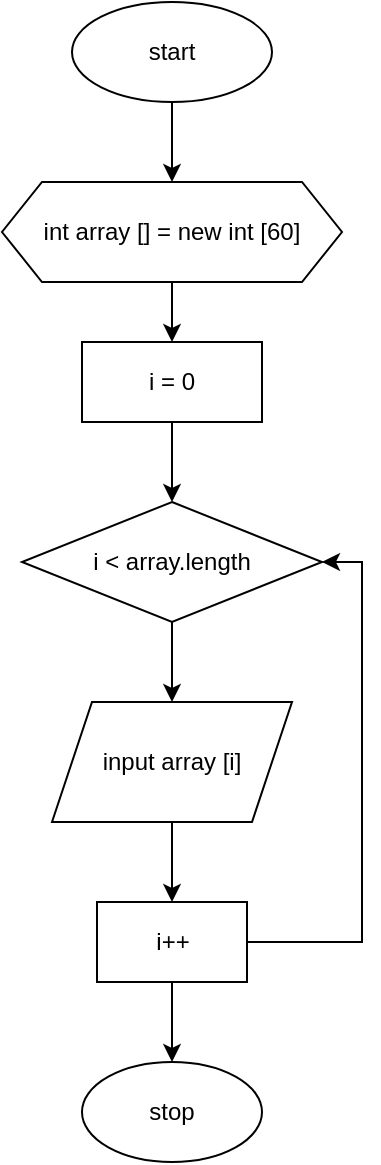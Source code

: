 <mxfile version="21.7.5" type="device">
  <diagram id="C5RBs43oDa-KdzZeNtuy" name="Page-1">
    <mxGraphModel dx="1700" dy="827" grid="1" gridSize="10" guides="1" tooltips="1" connect="1" arrows="1" fold="1" page="1" pageScale="1" pageWidth="827" pageHeight="1169" math="0" shadow="0">
      <root>
        <mxCell id="WIyWlLk6GJQsqaUBKTNV-0" />
        <mxCell id="WIyWlLk6GJQsqaUBKTNV-1" parent="WIyWlLk6GJQsqaUBKTNV-0" />
        <mxCell id="GgZVNmPCMcxNd7WETc2Y-8" value="" style="edgeStyle=orthogonalEdgeStyle;rounded=0;orthogonalLoop=1;jettySize=auto;html=1;" edge="1" parent="WIyWlLk6GJQsqaUBKTNV-1" source="GgZVNmPCMcxNd7WETc2Y-0" target="GgZVNmPCMcxNd7WETc2Y-1">
          <mxGeometry relative="1" as="geometry" />
        </mxCell>
        <mxCell id="GgZVNmPCMcxNd7WETc2Y-0" value="start" style="ellipse;whiteSpace=wrap;html=1;" vertex="1" parent="WIyWlLk6GJQsqaUBKTNV-1">
          <mxGeometry x="280" y="30" width="100" height="50" as="geometry" />
        </mxCell>
        <mxCell id="GgZVNmPCMcxNd7WETc2Y-9" value="" style="edgeStyle=orthogonalEdgeStyle;rounded=0;orthogonalLoop=1;jettySize=auto;html=1;" edge="1" parent="WIyWlLk6GJQsqaUBKTNV-1" source="GgZVNmPCMcxNd7WETc2Y-1" target="GgZVNmPCMcxNd7WETc2Y-2">
          <mxGeometry relative="1" as="geometry" />
        </mxCell>
        <mxCell id="GgZVNmPCMcxNd7WETc2Y-1" value="int array [] = new int [60]" style="shape=hexagon;perimeter=hexagonPerimeter2;whiteSpace=wrap;html=1;fixedSize=1;" vertex="1" parent="WIyWlLk6GJQsqaUBKTNV-1">
          <mxGeometry x="245" y="120" width="170" height="50" as="geometry" />
        </mxCell>
        <mxCell id="GgZVNmPCMcxNd7WETc2Y-10" value="" style="edgeStyle=orthogonalEdgeStyle;rounded=0;orthogonalLoop=1;jettySize=auto;html=1;" edge="1" parent="WIyWlLk6GJQsqaUBKTNV-1" source="GgZVNmPCMcxNd7WETc2Y-2" target="GgZVNmPCMcxNd7WETc2Y-4">
          <mxGeometry relative="1" as="geometry" />
        </mxCell>
        <mxCell id="GgZVNmPCMcxNd7WETc2Y-2" value="i = 0" style="rounded=0;whiteSpace=wrap;html=1;" vertex="1" parent="WIyWlLk6GJQsqaUBKTNV-1">
          <mxGeometry x="285" y="200" width="90" height="40" as="geometry" />
        </mxCell>
        <mxCell id="GgZVNmPCMcxNd7WETc2Y-11" value="" style="edgeStyle=orthogonalEdgeStyle;rounded=0;orthogonalLoop=1;jettySize=auto;html=1;" edge="1" parent="WIyWlLk6GJQsqaUBKTNV-1" source="GgZVNmPCMcxNd7WETc2Y-4" target="GgZVNmPCMcxNd7WETc2Y-5">
          <mxGeometry relative="1" as="geometry" />
        </mxCell>
        <mxCell id="GgZVNmPCMcxNd7WETc2Y-4" value="i &amp;lt; array.length" style="rhombus;whiteSpace=wrap;html=1;" vertex="1" parent="WIyWlLk6GJQsqaUBKTNV-1">
          <mxGeometry x="255" y="280" width="150" height="60" as="geometry" />
        </mxCell>
        <mxCell id="GgZVNmPCMcxNd7WETc2Y-12" value="" style="edgeStyle=orthogonalEdgeStyle;rounded=0;orthogonalLoop=1;jettySize=auto;html=1;" edge="1" parent="WIyWlLk6GJQsqaUBKTNV-1" source="GgZVNmPCMcxNd7WETc2Y-5" target="GgZVNmPCMcxNd7WETc2Y-6">
          <mxGeometry relative="1" as="geometry" />
        </mxCell>
        <mxCell id="GgZVNmPCMcxNd7WETc2Y-5" value="input array [i]" style="shape=parallelogram;perimeter=parallelogramPerimeter;whiteSpace=wrap;html=1;fixedSize=1;" vertex="1" parent="WIyWlLk6GJQsqaUBKTNV-1">
          <mxGeometry x="270" y="380" width="120" height="60" as="geometry" />
        </mxCell>
        <mxCell id="GgZVNmPCMcxNd7WETc2Y-13" value="" style="edgeStyle=orthogonalEdgeStyle;rounded=0;orthogonalLoop=1;jettySize=auto;html=1;" edge="1" parent="WIyWlLk6GJQsqaUBKTNV-1" source="GgZVNmPCMcxNd7WETc2Y-6" target="GgZVNmPCMcxNd7WETc2Y-7">
          <mxGeometry relative="1" as="geometry" />
        </mxCell>
        <mxCell id="GgZVNmPCMcxNd7WETc2Y-14" style="edgeStyle=orthogonalEdgeStyle;rounded=0;orthogonalLoop=1;jettySize=auto;html=1;entryX=1;entryY=0.5;entryDx=0;entryDy=0;" edge="1" parent="WIyWlLk6GJQsqaUBKTNV-1" source="GgZVNmPCMcxNd7WETc2Y-6" target="GgZVNmPCMcxNd7WETc2Y-4">
          <mxGeometry relative="1" as="geometry">
            <Array as="points">
              <mxPoint x="425" y="500" />
              <mxPoint x="425" y="310" />
            </Array>
          </mxGeometry>
        </mxCell>
        <mxCell id="GgZVNmPCMcxNd7WETc2Y-6" value="i++" style="rounded=0;whiteSpace=wrap;html=1;" vertex="1" parent="WIyWlLk6GJQsqaUBKTNV-1">
          <mxGeometry x="292.5" y="480" width="75" height="40" as="geometry" />
        </mxCell>
        <mxCell id="GgZVNmPCMcxNd7WETc2Y-7" value="stop" style="ellipse;whiteSpace=wrap;html=1;" vertex="1" parent="WIyWlLk6GJQsqaUBKTNV-1">
          <mxGeometry x="285" y="560" width="90" height="50" as="geometry" />
        </mxCell>
      </root>
    </mxGraphModel>
  </diagram>
</mxfile>
